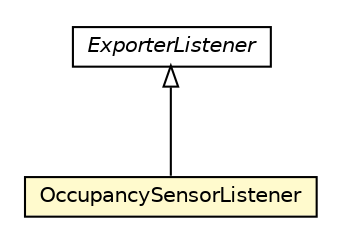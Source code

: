 #!/usr/local/bin/dot
#
# Class diagram 
# Generated by UMLGraph version R5_6-24-gf6e263 (http://www.umlgraph.org/)
#

digraph G {
	edge [fontname="Helvetica",fontsize=10,labelfontname="Helvetica",labelfontsize=10];
	node [fontname="Helvetica",fontsize=10,shape=plaintext];
	nodesep=0.25;
	ranksep=0.5;
	// org.universAAL.hw.exporter.zigbee.ha.devices.listeners.OccupancySensorListener
	c255633 [label=<<table title="org.universAAL.hw.exporter.zigbee.ha.devices.listeners.OccupancySensorListener" border="0" cellborder="1" cellspacing="0" cellpadding="2" port="p" bgcolor="lemonChiffon" href="./OccupancySensorListener.html">
		<tr><td><table border="0" cellspacing="0" cellpadding="1">
<tr><td align="center" balign="center"> OccupancySensorListener </td></tr>
		</table></td></tr>
		</table>>, URL="./OccupancySensorListener.html", fontname="Helvetica", fontcolor="black", fontsize=10.0];
	// org.universAAL.hw.exporter.zigbee.ha.devices.listeners.ExporterListener
	c255635 [label=<<table title="org.universAAL.hw.exporter.zigbee.ha.devices.listeners.ExporterListener" border="0" cellborder="1" cellspacing="0" cellpadding="2" port="p" href="./ExporterListener.html">
		<tr><td><table border="0" cellspacing="0" cellpadding="1">
<tr><td align="center" balign="center"><font face="Helvetica-Oblique"> ExporterListener </font></td></tr>
		</table></td></tr>
		</table>>, URL="./ExporterListener.html", fontname="Helvetica", fontcolor="black", fontsize=10.0];
	//org.universAAL.hw.exporter.zigbee.ha.devices.listeners.OccupancySensorListener extends org.universAAL.hw.exporter.zigbee.ha.devices.listeners.ExporterListener
	c255635:p -> c255633:p [dir=back,arrowtail=empty];
}

